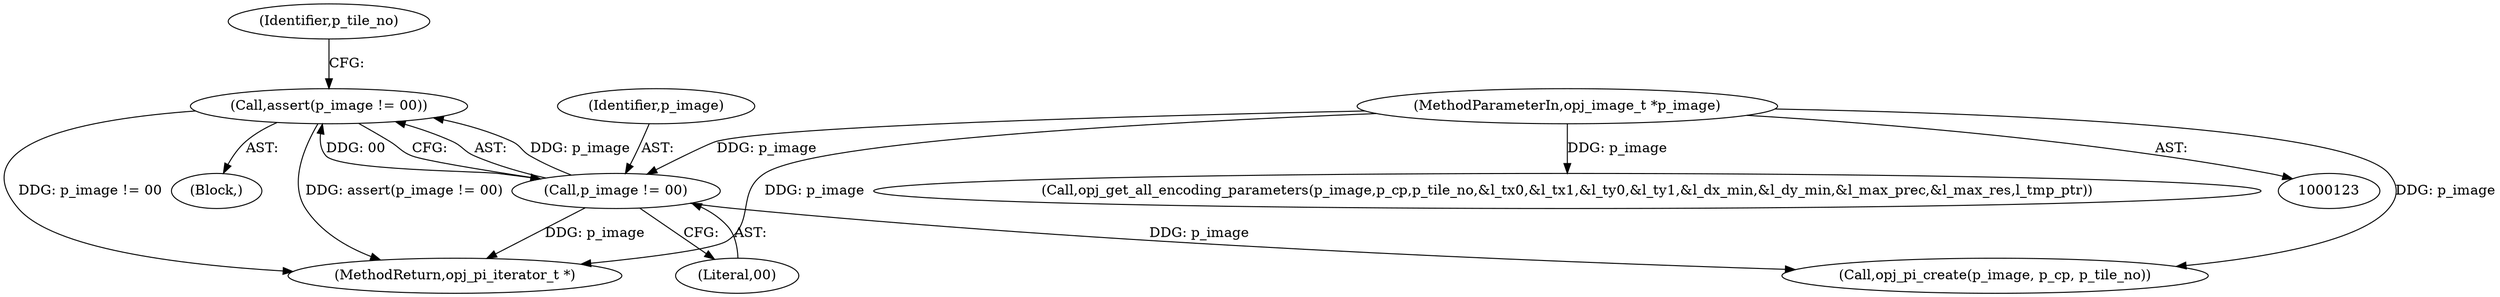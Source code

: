 digraph "0_openjpeg_ef01f18dfc6780b776d0674ed3e7415c6ef54d24@API" {
"1000179" [label="(Call,assert(p_image != 00))"];
"1000180" [label="(Call,p_image != 00)"];
"1000124" [label="(MethodParameterIn,opj_image_t *p_image)"];
"1000127" [label="(Block,)"];
"1000253" [label="(Call,opj_pi_create(p_image, p_cp, p_tile_no))"];
"1000290" [label="(Call,opj_get_all_encoding_parameters(p_image,p_cp,p_tile_no,&l_tx0,&l_tx1,&l_ty0,&l_ty1,&l_dx_min,&l_dy_min,&l_max_prec,&l_max_res,l_tmp_ptr))"];
"1000180" [label="(Call,p_image != 00)"];
"1000181" [label="(Identifier,p_image)"];
"1000182" [label="(Literal,00)"];
"1000179" [label="(Call,assert(p_image != 00))"];
"1000124" [label="(MethodParameterIn,opj_image_t *p_image)"];
"1000185" [label="(Identifier,p_tile_no)"];
"1000715" [label="(MethodReturn,opj_pi_iterator_t *)"];
"1000179" -> "1000127"  [label="AST: "];
"1000179" -> "1000180"  [label="CFG: "];
"1000180" -> "1000179"  [label="AST: "];
"1000185" -> "1000179"  [label="CFG: "];
"1000179" -> "1000715"  [label="DDG: assert(p_image != 00)"];
"1000179" -> "1000715"  [label="DDG: p_image != 00"];
"1000180" -> "1000179"  [label="DDG: p_image"];
"1000180" -> "1000179"  [label="DDG: 00"];
"1000180" -> "1000182"  [label="CFG: "];
"1000181" -> "1000180"  [label="AST: "];
"1000182" -> "1000180"  [label="AST: "];
"1000180" -> "1000715"  [label="DDG: p_image"];
"1000124" -> "1000180"  [label="DDG: p_image"];
"1000180" -> "1000253"  [label="DDG: p_image"];
"1000124" -> "1000123"  [label="AST: "];
"1000124" -> "1000715"  [label="DDG: p_image"];
"1000124" -> "1000253"  [label="DDG: p_image"];
"1000124" -> "1000290"  [label="DDG: p_image"];
}
